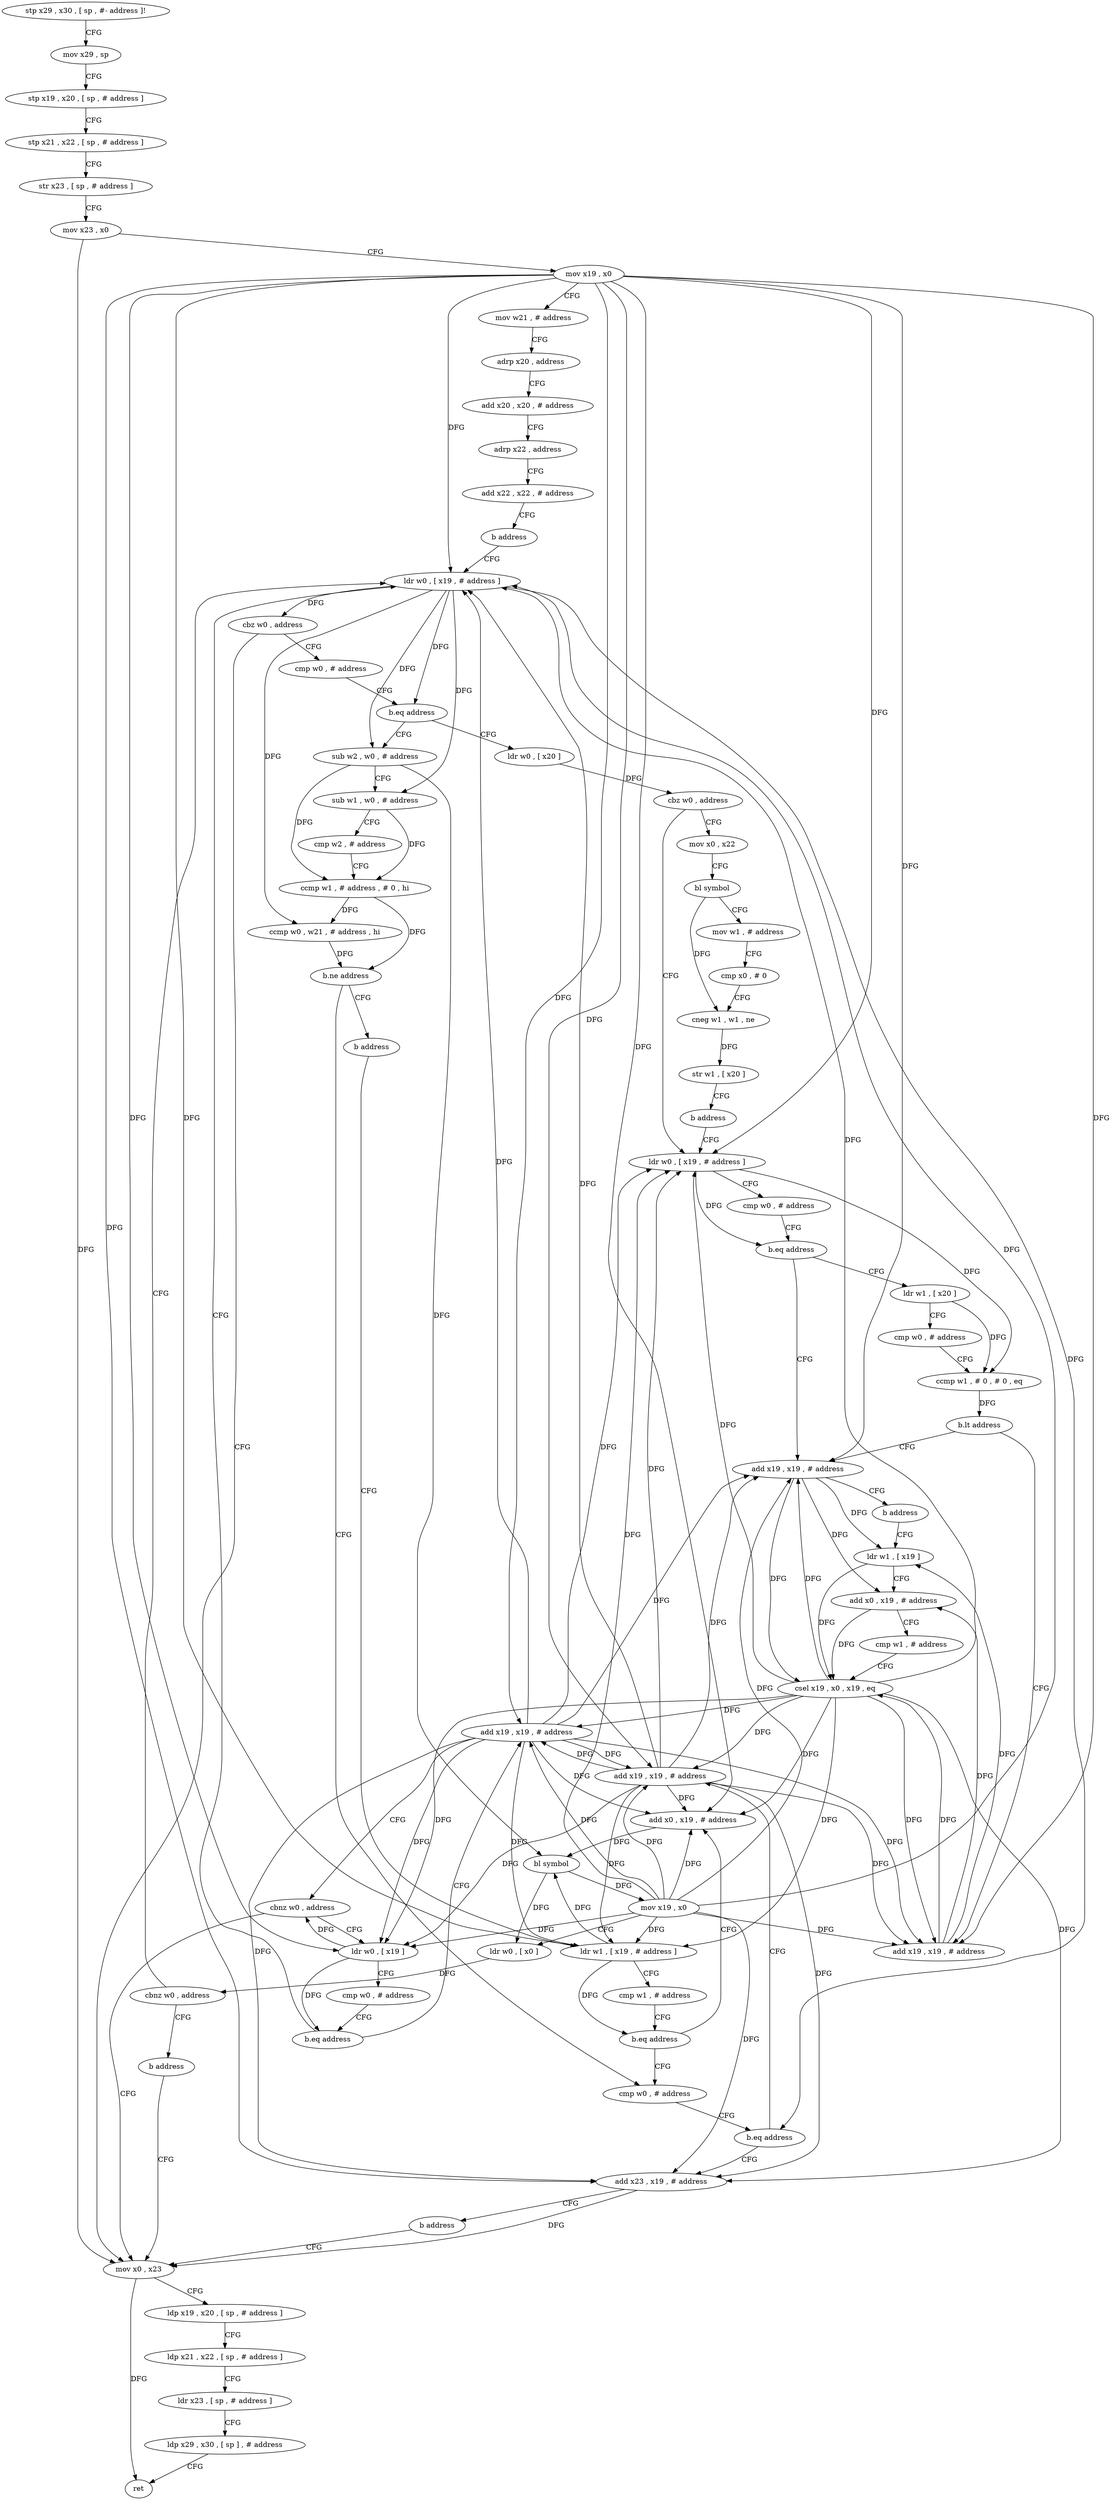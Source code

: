 digraph "func" {
"4377940" [label = "stp x29 , x30 , [ sp , #- address ]!" ]
"4377944" [label = "mov x29 , sp" ]
"4377948" [label = "stp x19 , x20 , [ sp , # address ]" ]
"4377952" [label = "stp x21 , x22 , [ sp , # address ]" ]
"4377956" [label = "str x23 , [ sp , # address ]" ]
"4377960" [label = "mov x23 , x0" ]
"4377964" [label = "mov x19 , x0" ]
"4377968" [label = "mov w21 , # address" ]
"4377972" [label = "adrp x20 , address" ]
"4377976" [label = "add x20 , x20 , # address" ]
"4377980" [label = "adrp x22 , address" ]
"4377984" [label = "add x22 , x22 , # address" ]
"4377988" [label = "b address" ]
"4378152" [label = "ldr w0 , [ x19 , # address ]" ]
"4378156" [label = "cbz w0 , address" ]
"4378068" [label = "mov x0 , x23" ]
"4378160" [label = "cmp w0 , # address" ]
"4378072" [label = "ldp x19 , x20 , [ sp , # address ]" ]
"4378076" [label = "ldp x21 , x22 , [ sp , # address ]" ]
"4378080" [label = "ldr x23 , [ sp , # address ]" ]
"4378084" [label = "ldp x29 , x30 , [ sp ] , # address" ]
"4378088" [label = "ret" ]
"4378164" [label = "b.eq address" ]
"4377992" [label = "ldr w0 , [ x20 ]" ]
"4378168" [label = "sub w2 , w0 , # address" ]
"4377996" [label = "cbz w0 , address" ]
"4378092" [label = "mov x0 , x22" ]
"4378000" [label = "ldr w0 , [ x19 , # address ]" ]
"4378172" [label = "sub w1 , w0 , # address" ]
"4378176" [label = "cmp w2 , # address" ]
"4378180" [label = "ccmp w1 , # address , # 0 , hi" ]
"4378184" [label = "ccmp w0 , w21 , # address , hi" ]
"4378188" [label = "b.ne address" ]
"4378140" [label = "cmp w0 , # address" ]
"4378192" [label = "b address" ]
"4378096" [label = "bl symbol" ]
"4378100" [label = "mov w1 , # address" ]
"4378104" [label = "cmp x0 , # 0" ]
"4378108" [label = "cneg w1 , w1 , ne" ]
"4378112" [label = "str w1 , [ x20 ]" ]
"4378116" [label = "b address" ]
"4378004" [label = "cmp w0 , # address" ]
"4378008" [label = "b.eq address" ]
"4378120" [label = "add x19 , x19 , # address" ]
"4378012" [label = "ldr w1 , [ x20 ]" ]
"4378144" [label = "b.eq address" ]
"4378220" [label = "add x23 , x19 , # address" ]
"4378148" [label = "add x19 , x19 , # address" ]
"4378128" [label = "ldr w1 , [ x19 , # address ]" ]
"4378124" [label = "b address" ]
"4378032" [label = "ldr w1 , [ x19 ]" ]
"4378016" [label = "cmp w0 , # address" ]
"4378020" [label = "ccmp w1 , # 0 , # 0 , eq" ]
"4378024" [label = "b.lt address" ]
"4378028" [label = "add x19 , x19 , # address" ]
"4378224" [label = "b address" ]
"4378132" [label = "cmp w1 , # address" ]
"4378136" [label = "b.eq address" ]
"4378196" [label = "add x0 , x19 , # address" ]
"4378036" [label = "add x0 , x19 , # address" ]
"4378040" [label = "cmp w1 , # address" ]
"4378044" [label = "csel x19 , x0 , x19 , eq" ]
"4378048" [label = "ldr w0 , [ x19 ]" ]
"4378200" [label = "bl symbol" ]
"4378204" [label = "mov x19 , x0" ]
"4378208" [label = "ldr w0 , [ x0 ]" ]
"4378212" [label = "cbnz w0 , address" ]
"4378216" [label = "b address" ]
"4378060" [label = "add x19 , x19 , # address" ]
"4378064" [label = "cbnz w0 , address" ]
"4378052" [label = "cmp w0 , # address" ]
"4378056" [label = "b.eq address" ]
"4377940" -> "4377944" [ label = "CFG" ]
"4377944" -> "4377948" [ label = "CFG" ]
"4377948" -> "4377952" [ label = "CFG" ]
"4377952" -> "4377956" [ label = "CFG" ]
"4377956" -> "4377960" [ label = "CFG" ]
"4377960" -> "4377964" [ label = "CFG" ]
"4377960" -> "4378068" [ label = "DFG" ]
"4377964" -> "4377968" [ label = "CFG" ]
"4377964" -> "4378152" [ label = "DFG" ]
"4377964" -> "4378000" [ label = "DFG" ]
"4377964" -> "4378120" [ label = "DFG" ]
"4377964" -> "4378028" [ label = "DFG" ]
"4377964" -> "4378048" [ label = "DFG" ]
"4377964" -> "4378220" [ label = "DFG" ]
"4377964" -> "4378148" [ label = "DFG" ]
"4377964" -> "4378128" [ label = "DFG" ]
"4377964" -> "4378060" [ label = "DFG" ]
"4377964" -> "4378196" [ label = "DFG" ]
"4377968" -> "4377972" [ label = "CFG" ]
"4377972" -> "4377976" [ label = "CFG" ]
"4377976" -> "4377980" [ label = "CFG" ]
"4377980" -> "4377984" [ label = "CFG" ]
"4377984" -> "4377988" [ label = "CFG" ]
"4377988" -> "4378152" [ label = "CFG" ]
"4378152" -> "4378156" [ label = "DFG" ]
"4378152" -> "4378164" [ label = "DFG" ]
"4378152" -> "4378168" [ label = "DFG" ]
"4378152" -> "4378172" [ label = "DFG" ]
"4378152" -> "4378184" [ label = "DFG" ]
"4378152" -> "4378144" [ label = "DFG" ]
"4378156" -> "4378068" [ label = "CFG" ]
"4378156" -> "4378160" [ label = "CFG" ]
"4378068" -> "4378072" [ label = "CFG" ]
"4378068" -> "4378088" [ label = "DFG" ]
"4378160" -> "4378164" [ label = "CFG" ]
"4378072" -> "4378076" [ label = "CFG" ]
"4378076" -> "4378080" [ label = "CFG" ]
"4378080" -> "4378084" [ label = "CFG" ]
"4378084" -> "4378088" [ label = "CFG" ]
"4378164" -> "4377992" [ label = "CFG" ]
"4378164" -> "4378168" [ label = "CFG" ]
"4377992" -> "4377996" [ label = "DFG" ]
"4378168" -> "4378172" [ label = "CFG" ]
"4378168" -> "4378180" [ label = "DFG" ]
"4378168" -> "4378200" [ label = "DFG" ]
"4377996" -> "4378092" [ label = "CFG" ]
"4377996" -> "4378000" [ label = "CFG" ]
"4378092" -> "4378096" [ label = "CFG" ]
"4378000" -> "4378004" [ label = "CFG" ]
"4378000" -> "4378008" [ label = "DFG" ]
"4378000" -> "4378020" [ label = "DFG" ]
"4378172" -> "4378176" [ label = "CFG" ]
"4378172" -> "4378180" [ label = "DFG" ]
"4378176" -> "4378180" [ label = "CFG" ]
"4378180" -> "4378184" [ label = "DFG" ]
"4378180" -> "4378188" [ label = "DFG" ]
"4378184" -> "4378188" [ label = "DFG" ]
"4378188" -> "4378140" [ label = "CFG" ]
"4378188" -> "4378192" [ label = "CFG" ]
"4378140" -> "4378144" [ label = "CFG" ]
"4378192" -> "4378128" [ label = "CFG" ]
"4378096" -> "4378100" [ label = "CFG" ]
"4378096" -> "4378108" [ label = "DFG" ]
"4378100" -> "4378104" [ label = "CFG" ]
"4378104" -> "4378108" [ label = "CFG" ]
"4378108" -> "4378112" [ label = "DFG" ]
"4378112" -> "4378116" [ label = "CFG" ]
"4378116" -> "4378000" [ label = "CFG" ]
"4378004" -> "4378008" [ label = "CFG" ]
"4378008" -> "4378120" [ label = "CFG" ]
"4378008" -> "4378012" [ label = "CFG" ]
"4378120" -> "4378124" [ label = "CFG" ]
"4378120" -> "4378032" [ label = "DFG" ]
"4378120" -> "4378036" [ label = "DFG" ]
"4378120" -> "4378044" [ label = "DFG" ]
"4378012" -> "4378016" [ label = "CFG" ]
"4378012" -> "4378020" [ label = "DFG" ]
"4378144" -> "4378220" [ label = "CFG" ]
"4378144" -> "4378148" [ label = "CFG" ]
"4378220" -> "4378224" [ label = "CFG" ]
"4378220" -> "4378068" [ label = "DFG" ]
"4378148" -> "4378152" [ label = "DFG" ]
"4378148" -> "4378000" [ label = "DFG" ]
"4378148" -> "4378120" [ label = "DFG" ]
"4378148" -> "4378028" [ label = "DFG" ]
"4378148" -> "4378048" [ label = "DFG" ]
"4378148" -> "4378220" [ label = "DFG" ]
"4378148" -> "4378128" [ label = "DFG" ]
"4378148" -> "4378060" [ label = "DFG" ]
"4378148" -> "4378196" [ label = "DFG" ]
"4378128" -> "4378132" [ label = "CFG" ]
"4378128" -> "4378136" [ label = "DFG" ]
"4378128" -> "4378200" [ label = "DFG" ]
"4378124" -> "4378032" [ label = "CFG" ]
"4378032" -> "4378036" [ label = "CFG" ]
"4378032" -> "4378044" [ label = "DFG" ]
"4378016" -> "4378020" [ label = "CFG" ]
"4378020" -> "4378024" [ label = "DFG" ]
"4378024" -> "4378120" [ label = "CFG" ]
"4378024" -> "4378028" [ label = "CFG" ]
"4378028" -> "4378032" [ label = "DFG" ]
"4378028" -> "4378036" [ label = "DFG" ]
"4378028" -> "4378044" [ label = "DFG" ]
"4378224" -> "4378068" [ label = "CFG" ]
"4378132" -> "4378136" [ label = "CFG" ]
"4378136" -> "4378196" [ label = "CFG" ]
"4378136" -> "4378140" [ label = "CFG" ]
"4378196" -> "4378200" [ label = "DFG" ]
"4378036" -> "4378040" [ label = "CFG" ]
"4378036" -> "4378044" [ label = "DFG" ]
"4378040" -> "4378044" [ label = "CFG" ]
"4378044" -> "4378048" [ label = "DFG" ]
"4378044" -> "4378152" [ label = "DFG" ]
"4378044" -> "4378000" [ label = "DFG" ]
"4378044" -> "4378120" [ label = "DFG" ]
"4378044" -> "4378028" [ label = "DFG" ]
"4378044" -> "4378220" [ label = "DFG" ]
"4378044" -> "4378148" [ label = "DFG" ]
"4378044" -> "4378128" [ label = "DFG" ]
"4378044" -> "4378060" [ label = "DFG" ]
"4378044" -> "4378196" [ label = "DFG" ]
"4378048" -> "4378052" [ label = "CFG" ]
"4378048" -> "4378056" [ label = "DFG" ]
"4378048" -> "4378064" [ label = "DFG" ]
"4378200" -> "4378204" [ label = "DFG" ]
"4378200" -> "4378208" [ label = "DFG" ]
"4378204" -> "4378208" [ label = "CFG" ]
"4378204" -> "4378152" [ label = "DFG" ]
"4378204" -> "4378000" [ label = "DFG" ]
"4378204" -> "4378120" [ label = "DFG" ]
"4378204" -> "4378028" [ label = "DFG" ]
"4378204" -> "4378048" [ label = "DFG" ]
"4378204" -> "4378220" [ label = "DFG" ]
"4378204" -> "4378148" [ label = "DFG" ]
"4378204" -> "4378128" [ label = "DFG" ]
"4378204" -> "4378060" [ label = "DFG" ]
"4378204" -> "4378196" [ label = "DFG" ]
"4378208" -> "4378212" [ label = "DFG" ]
"4378212" -> "4378152" [ label = "CFG" ]
"4378212" -> "4378216" [ label = "CFG" ]
"4378216" -> "4378068" [ label = "CFG" ]
"4378060" -> "4378064" [ label = "CFG" ]
"4378060" -> "4378152" [ label = "DFG" ]
"4378060" -> "4378000" [ label = "DFG" ]
"4378060" -> "4378120" [ label = "DFG" ]
"4378060" -> "4378028" [ label = "DFG" ]
"4378060" -> "4378048" [ label = "DFG" ]
"4378060" -> "4378220" [ label = "DFG" ]
"4378060" -> "4378148" [ label = "DFG" ]
"4378060" -> "4378128" [ label = "DFG" ]
"4378060" -> "4378196" [ label = "DFG" ]
"4378064" -> "4378048" [ label = "CFG" ]
"4378064" -> "4378068" [ label = "CFG" ]
"4378052" -> "4378056" [ label = "CFG" ]
"4378056" -> "4378152" [ label = "CFG" ]
"4378056" -> "4378060" [ label = "CFG" ]
}
